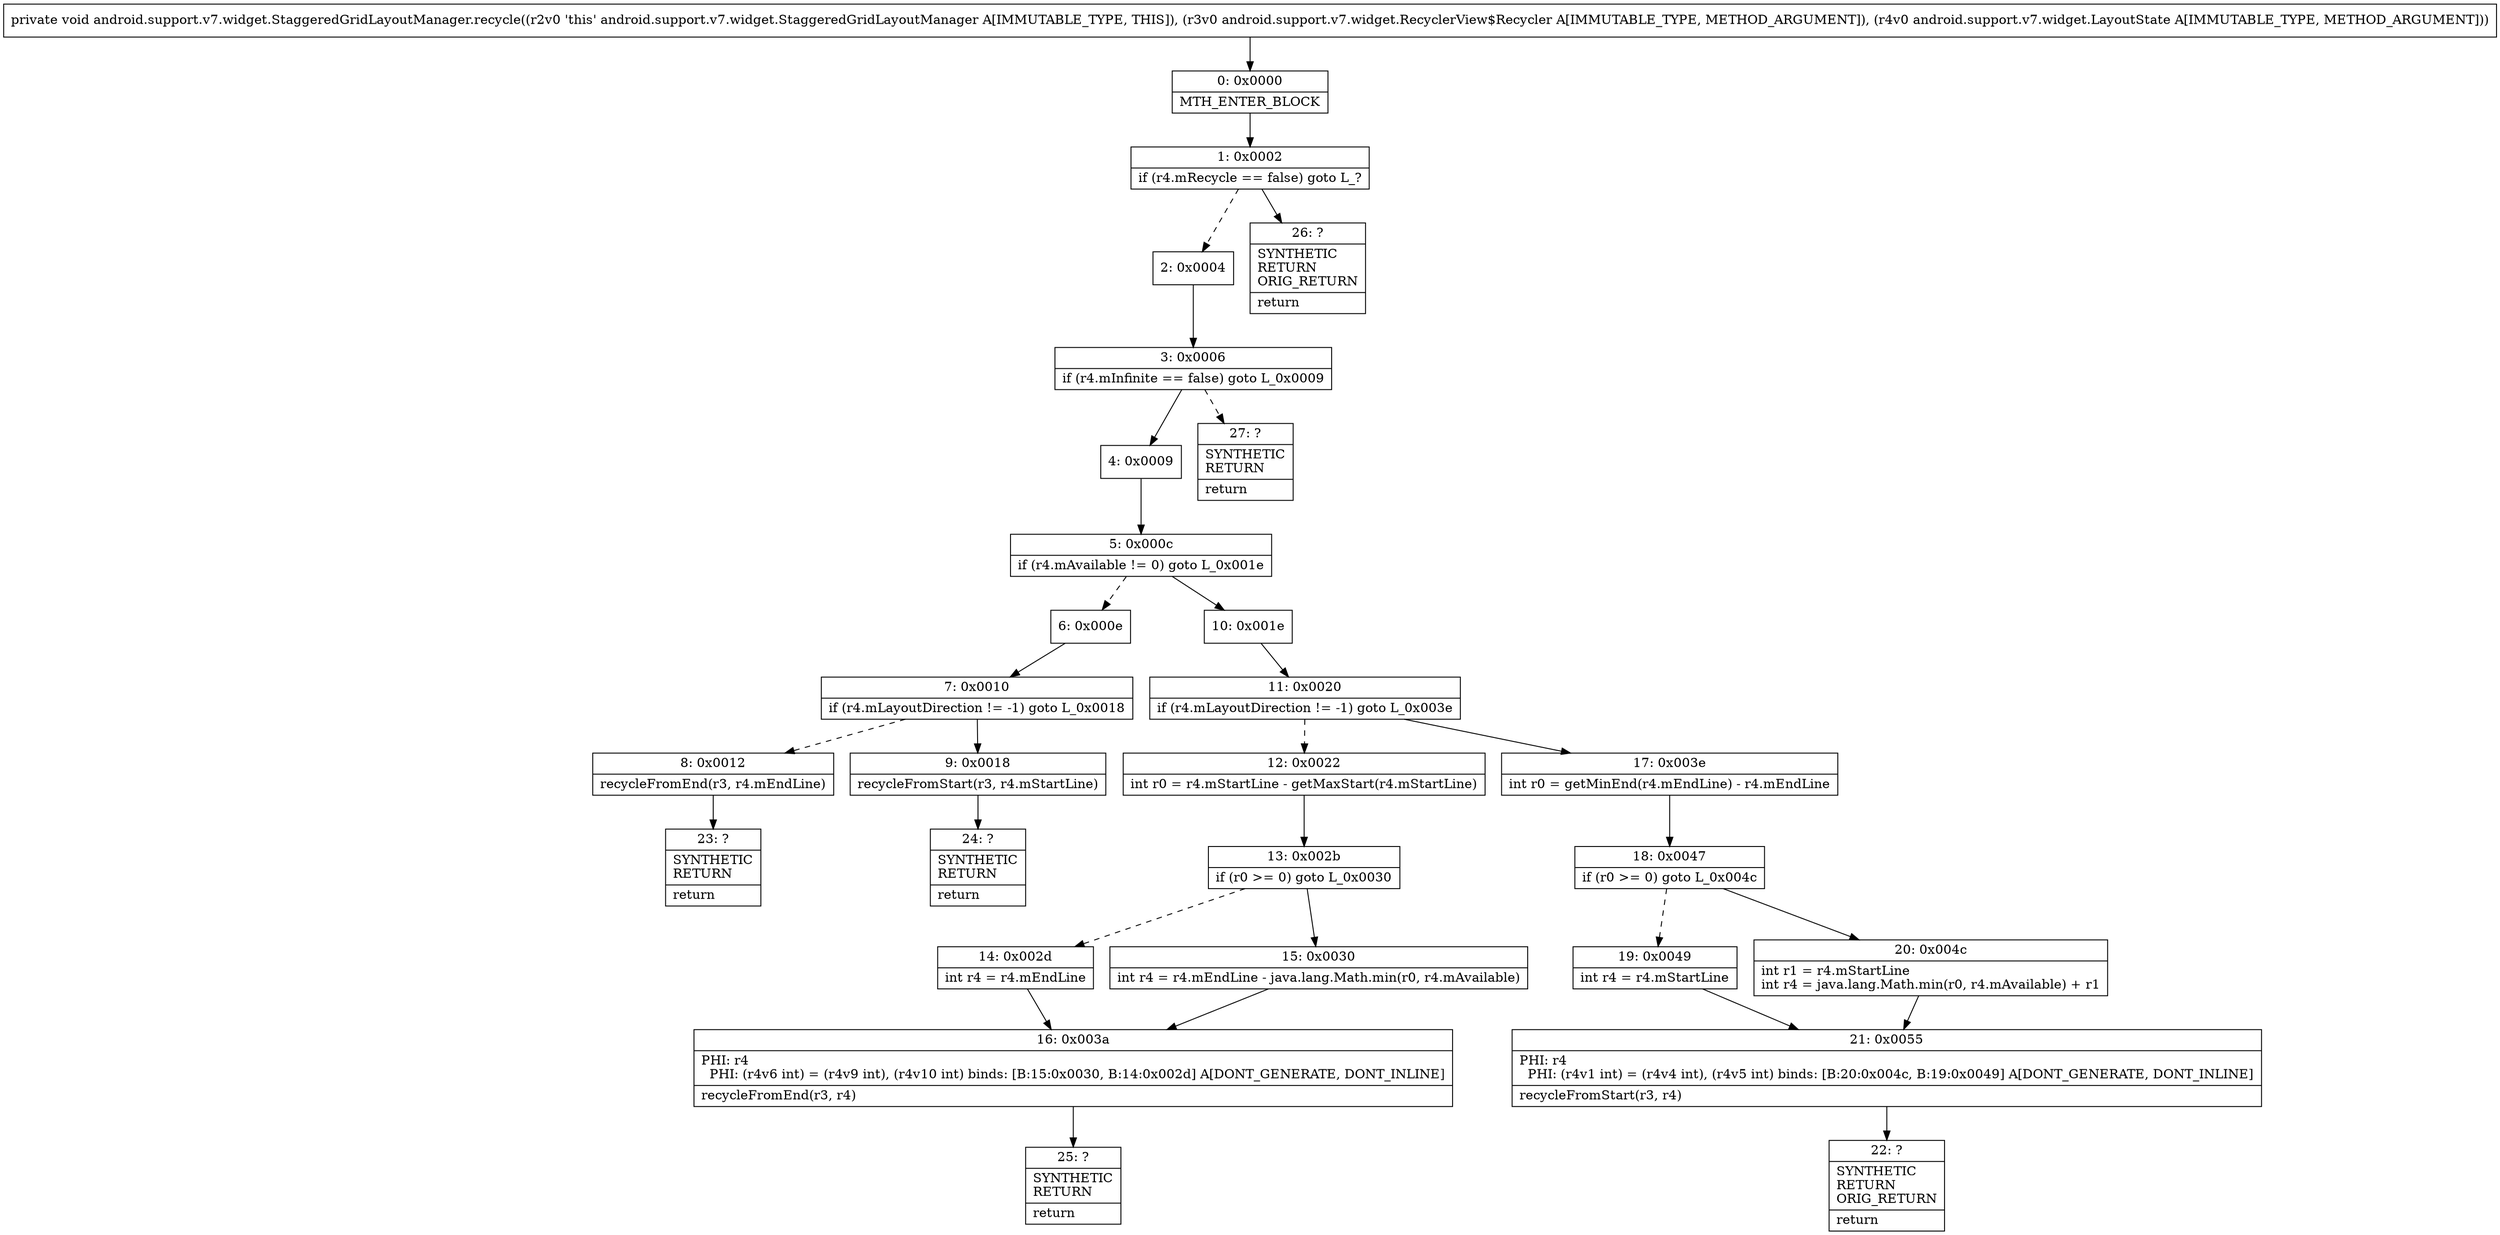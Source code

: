digraph "CFG forandroid.support.v7.widget.StaggeredGridLayoutManager.recycle(Landroid\/support\/v7\/widget\/RecyclerView$Recycler;Landroid\/support\/v7\/widget\/LayoutState;)V" {
Node_0 [shape=record,label="{0\:\ 0x0000|MTH_ENTER_BLOCK\l}"];
Node_1 [shape=record,label="{1\:\ 0x0002|if (r4.mRecycle == false) goto L_?\l}"];
Node_2 [shape=record,label="{2\:\ 0x0004}"];
Node_3 [shape=record,label="{3\:\ 0x0006|if (r4.mInfinite == false) goto L_0x0009\l}"];
Node_4 [shape=record,label="{4\:\ 0x0009}"];
Node_5 [shape=record,label="{5\:\ 0x000c|if (r4.mAvailable != 0) goto L_0x001e\l}"];
Node_6 [shape=record,label="{6\:\ 0x000e}"];
Node_7 [shape=record,label="{7\:\ 0x0010|if (r4.mLayoutDirection != \-1) goto L_0x0018\l}"];
Node_8 [shape=record,label="{8\:\ 0x0012|recycleFromEnd(r3, r4.mEndLine)\l}"];
Node_9 [shape=record,label="{9\:\ 0x0018|recycleFromStart(r3, r4.mStartLine)\l}"];
Node_10 [shape=record,label="{10\:\ 0x001e}"];
Node_11 [shape=record,label="{11\:\ 0x0020|if (r4.mLayoutDirection != \-1) goto L_0x003e\l}"];
Node_12 [shape=record,label="{12\:\ 0x0022|int r0 = r4.mStartLine \- getMaxStart(r4.mStartLine)\l}"];
Node_13 [shape=record,label="{13\:\ 0x002b|if (r0 \>= 0) goto L_0x0030\l}"];
Node_14 [shape=record,label="{14\:\ 0x002d|int r4 = r4.mEndLine\l}"];
Node_15 [shape=record,label="{15\:\ 0x0030|int r4 = r4.mEndLine \- java.lang.Math.min(r0, r4.mAvailable)\l}"];
Node_16 [shape=record,label="{16\:\ 0x003a|PHI: r4 \l  PHI: (r4v6 int) = (r4v9 int), (r4v10 int) binds: [B:15:0x0030, B:14:0x002d] A[DONT_GENERATE, DONT_INLINE]\l|recycleFromEnd(r3, r4)\l}"];
Node_17 [shape=record,label="{17\:\ 0x003e|int r0 = getMinEnd(r4.mEndLine) \- r4.mEndLine\l}"];
Node_18 [shape=record,label="{18\:\ 0x0047|if (r0 \>= 0) goto L_0x004c\l}"];
Node_19 [shape=record,label="{19\:\ 0x0049|int r4 = r4.mStartLine\l}"];
Node_20 [shape=record,label="{20\:\ 0x004c|int r1 = r4.mStartLine\lint r4 = java.lang.Math.min(r0, r4.mAvailable) + r1\l}"];
Node_21 [shape=record,label="{21\:\ 0x0055|PHI: r4 \l  PHI: (r4v1 int) = (r4v4 int), (r4v5 int) binds: [B:20:0x004c, B:19:0x0049] A[DONT_GENERATE, DONT_INLINE]\l|recycleFromStart(r3, r4)\l}"];
Node_22 [shape=record,label="{22\:\ ?|SYNTHETIC\lRETURN\lORIG_RETURN\l|return\l}"];
Node_23 [shape=record,label="{23\:\ ?|SYNTHETIC\lRETURN\l|return\l}"];
Node_24 [shape=record,label="{24\:\ ?|SYNTHETIC\lRETURN\l|return\l}"];
Node_25 [shape=record,label="{25\:\ ?|SYNTHETIC\lRETURN\l|return\l}"];
Node_26 [shape=record,label="{26\:\ ?|SYNTHETIC\lRETURN\lORIG_RETURN\l|return\l}"];
Node_27 [shape=record,label="{27\:\ ?|SYNTHETIC\lRETURN\l|return\l}"];
MethodNode[shape=record,label="{private void android.support.v7.widget.StaggeredGridLayoutManager.recycle((r2v0 'this' android.support.v7.widget.StaggeredGridLayoutManager A[IMMUTABLE_TYPE, THIS]), (r3v0 android.support.v7.widget.RecyclerView$Recycler A[IMMUTABLE_TYPE, METHOD_ARGUMENT]), (r4v0 android.support.v7.widget.LayoutState A[IMMUTABLE_TYPE, METHOD_ARGUMENT])) }"];
MethodNode -> Node_0;
Node_0 -> Node_1;
Node_1 -> Node_2[style=dashed];
Node_1 -> Node_26;
Node_2 -> Node_3;
Node_3 -> Node_4;
Node_3 -> Node_27[style=dashed];
Node_4 -> Node_5;
Node_5 -> Node_6[style=dashed];
Node_5 -> Node_10;
Node_6 -> Node_7;
Node_7 -> Node_8[style=dashed];
Node_7 -> Node_9;
Node_8 -> Node_23;
Node_9 -> Node_24;
Node_10 -> Node_11;
Node_11 -> Node_12[style=dashed];
Node_11 -> Node_17;
Node_12 -> Node_13;
Node_13 -> Node_14[style=dashed];
Node_13 -> Node_15;
Node_14 -> Node_16;
Node_15 -> Node_16;
Node_16 -> Node_25;
Node_17 -> Node_18;
Node_18 -> Node_19[style=dashed];
Node_18 -> Node_20;
Node_19 -> Node_21;
Node_20 -> Node_21;
Node_21 -> Node_22;
}

